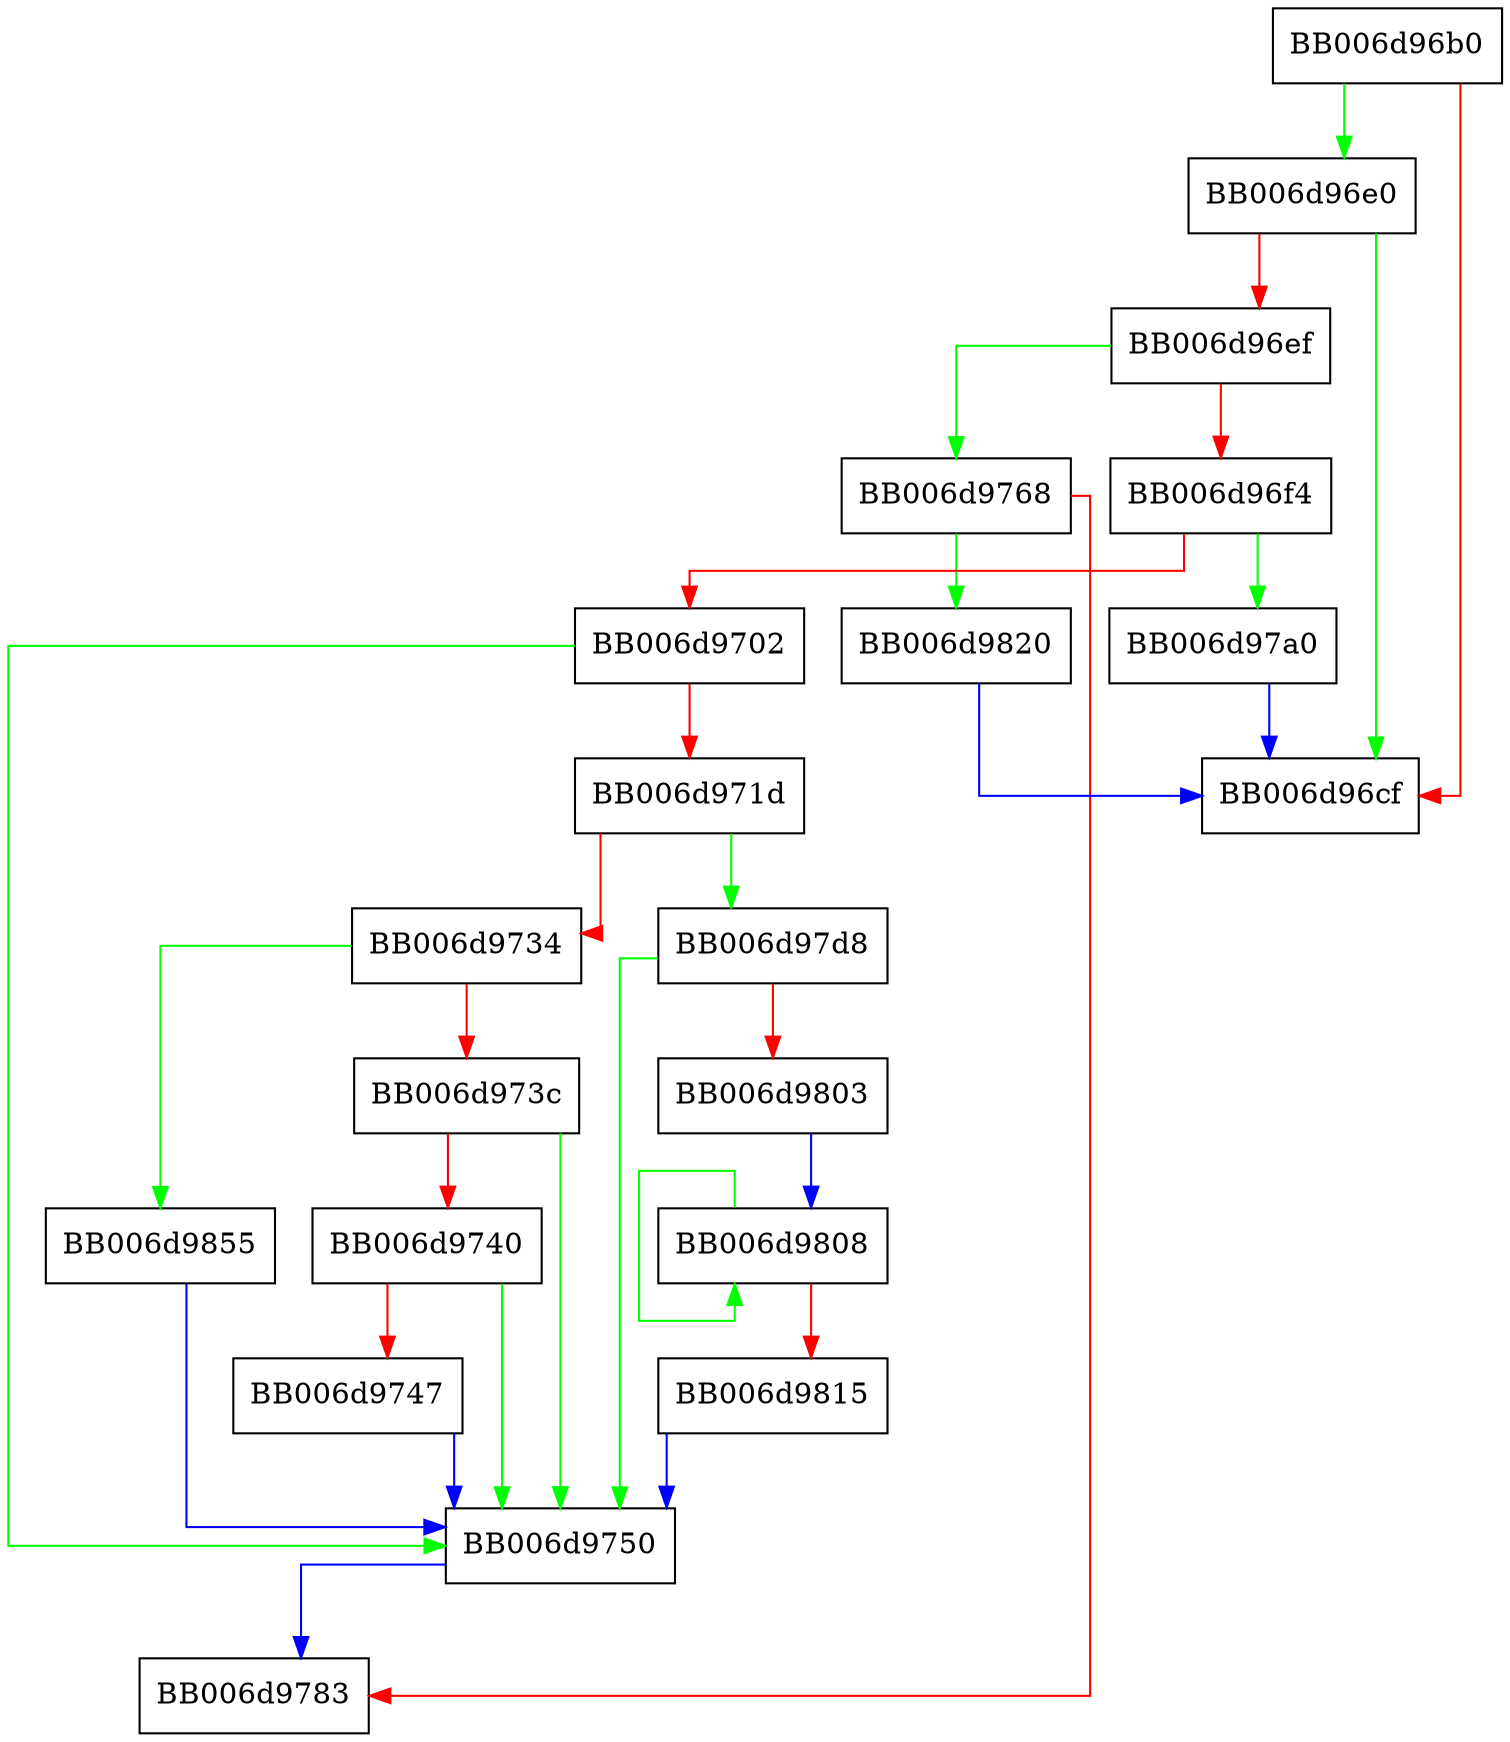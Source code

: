 digraph blake2_mac_init {
  node [shape="box"];
  graph [splines=ortho];
  BB006d96b0 -> BB006d96e0 [color="green"];
  BB006d96b0 -> BB006d96cf [color="red"];
  BB006d96e0 -> BB006d96cf [color="green"];
  BB006d96e0 -> BB006d96ef [color="red"];
  BB006d96ef -> BB006d9768 [color="green"];
  BB006d96ef -> BB006d96f4 [color="red"];
  BB006d96f4 -> BB006d97a0 [color="green"];
  BB006d96f4 -> BB006d9702 [color="red"];
  BB006d9702 -> BB006d9750 [color="green"];
  BB006d9702 -> BB006d971d [color="red"];
  BB006d971d -> BB006d97d8 [color="green"];
  BB006d971d -> BB006d9734 [color="red"];
  BB006d9734 -> BB006d9855 [color="green"];
  BB006d9734 -> BB006d973c [color="red"];
  BB006d973c -> BB006d9750 [color="green"];
  BB006d973c -> BB006d9740 [color="red"];
  BB006d9740 -> BB006d9750 [color="green"];
  BB006d9740 -> BB006d9747 [color="red"];
  BB006d9747 -> BB006d9750 [color="blue"];
  BB006d9750 -> BB006d9783 [color="blue"];
  BB006d9768 -> BB006d9820 [color="green"];
  BB006d9768 -> BB006d9783 [color="red"];
  BB006d97a0 -> BB006d96cf [color="blue"];
  BB006d97d8 -> BB006d9750 [color="green"];
  BB006d97d8 -> BB006d9803 [color="red"];
  BB006d9803 -> BB006d9808 [color="blue"];
  BB006d9808 -> BB006d9808 [color="green"];
  BB006d9808 -> BB006d9815 [color="red"];
  BB006d9815 -> BB006d9750 [color="blue"];
  BB006d9820 -> BB006d96cf [color="blue"];
  BB006d9855 -> BB006d9750 [color="blue"];
}